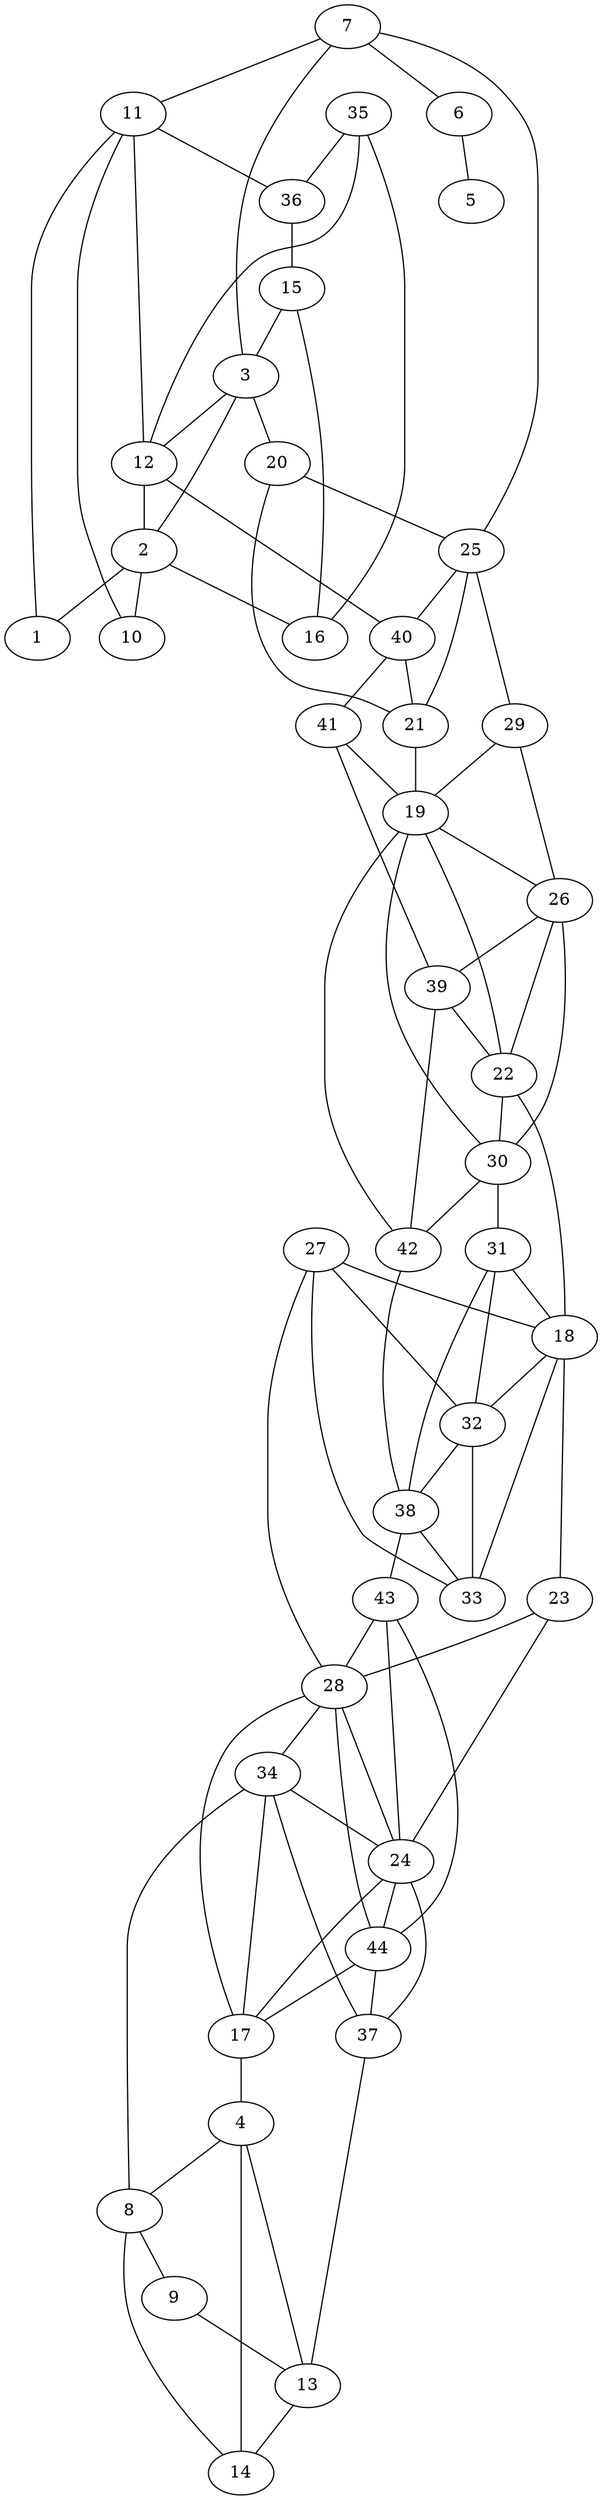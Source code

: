graph pdb4std {
	1	 [aaLength=20,
		sequence=TCVYEWADSYDSKDWDRLRK,
		type=0];
	2	 [aaLength=5,
		sequence=APTLR,
		type=0];
	2 -- 1	 [distance0="24.37407",
		frequency=1,
		type0=2];
	10	 [aaLength=20,
		sequence=TCVYEWADSYDSKDWDRLRK,
		type=0];
	2 -- 10	 [distance0="30.51922",
		frequency=1,
		type0=3];
	16	 [aaLength=4,
		sequence=DKLW,
		type=1];
	2 -- 16	 [distance0="7.0",
		frequency=1,
		type0=4];
	3	 [aaLength=8,
		sequence=SSKQVLGD,
		type=0];
	20	 [aaLength=7,
		sequence=GTRWEKV,
		type=1];
	3 -- 20	 [distance0="10.0",
		frequency=1,
		type0=4];
	3 -- 2	 [distance0="30.81146",
		frequency=1,
		type0=2];
	12	 [aaLength=8,
		sequence=SSKQVLGD,
		type=0];
	3 -- 12	 [distance0="30.55177",
		frequency=1,
		type0=1];
	4	 [aaLength=6,
		sequence=DK,
		type=0];
	8	 [aaLength=4,
		sequence=RETF,
		type=0];
	4 -- 8	 [distance0="22.48092",
		frequency=1,
		type0=2];
	13	 [aaLength=4,
		sequence=RETF,
		type=0];
	4 -- 13	 [distance0="21.19291",
		frequency=1,
		type0=1];
	5	 [aaLength=20,
		sequence=TCVYEWADSYDSKDWDRLRK,
		type=0];
	6	 [aaLength=5,
		sequence=APTLR,
		type=0];
	6 -- 5	 [distance0="24.39465",
		frequency=1,
		type0=1];
	7	 [aaLength=8,
		sequence=SSKQVLGD,
		type=0];
	7 -- 3	 [distance0="33.98414",
		frequency=1,
		type0=2];
	7 -- 6	 [distance0="28.45664",
		frequency=1,
		type0=1];
	11	 [aaLength=5,
		sequence=APTLR,
		type=0];
	7 -- 11	 [distance0="43.15213",
		frequency=1,
		type0=3];
	25	 [aaLength=7,
		sequence=GTRWEKV,
		type=1];
	7 -- 25	 [distance0="10.0",
		frequency=1,
		type0=4];
	9	 [aaLength=6,
		sequence=DK,
		type=0];
	8 -- 9	 [distance0="11.65406",
		distance1="1.0",
		frequency=2,
		type0=1,
		type1=4];
	9 -- 13	 [distance0="37.70948",
		frequency=1,
		type0=3];
	11 -- 1	 [distance0="26.93111",
		frequency=1,
		type0=3];
	11 -- 10	 [distance0="22.04653",
		frequency=1,
		type0=1];
	36	 [aaLength=4,
		sequence=DKLW,
		type=1];
	11 -- 36	 [distance0="7.0",
		frequency=1,
		type0=4];
	12 -- 2	 [distance0="33.46949",
		frequency=1,
		type0=3];
	12 -- 11	 [distance0="31.0658",
		frequency=1,
		type0=2];
	40	 [aaLength=7,
		sequence=GTRWEKV,
		type=1];
	12 -- 40	 [distance0="10.0",
		frequency=1,
		type0=4];
	14	 [aaLength=6,
		sequence=DK,
		type=0];
	13 -- 14	 [distance0="10.86736",
		distance1="1.0",
		frequency=2,
		type0=1,
		type1=4];
	14 -- 8	 [distance0="31.18896",
		frequency=1,
		type0=3];
	14 -- 4	 [distance0="29.76134",
		frequency=1,
		type0=2];
	15	 [aaLength=3,
		sequence=EEF,
		type=1];
	15 -- 3	 [distance0="4.0",
		frequency=1,
		type0=4];
	15 -- 16	 [distance0="9.0",
		frequency=1,
		type0=2];
	17	 [aaLength=11,
		sequence=GEFDFDRIFED,
		type=1];
	17 -- 4	 [distance0="6.0",
		frequency=1,
		type0=4];
	24	 [aaLength=3,
		sequence=DIR,
		type=1];
	17 -- 24	 [distance0="4.0",
		frequency=1,
		type0=3];
	18	 [aaLength=16,
		sequence=SANLHWYKKIDGVWKF,
		type=1];
	23	 [aaLength=3,
		sequence=KFA,
		type=1];
	18 -- 23	 [distance0="0.0",
		frequency=1,
		type0=5];
	32	 [aaLength=4,
		sequence=SANL,
		type=1];
	18 -- 32	 [distance0="0.0",
		frequency=1,
		type0=1];
	19	 [aaLength=15,
		sequence=RVPHQRYKDTTMKEV,
		type=1];
	22	 [aaLength=5,
		sequence=VPHQR,
		type=1];
	19 -- 22	 [distance0="1.0",
		distance1="0.0",
		frequency=2,
		type0=3,
		type1=5];
	26	 [aaLength=14,
		sequence=RVPHQRYKDTTMKE,
		type=1];
	19 -- 26	 [distance0="0.0",
		frequency=1,
		type0=1];
	21	 [aaLength=5,
		sequence=DEVIG,
		type=1];
	20 -- 21	 [distance0="9.0",
		distance1="2.0",
		frequency=2,
		type0=3,
		type1=4];
	20 -- 25	 [distance0="0.0",
		frequency=1,
		type0=1];
	21 -- 19	 [distance0="9.0",
		distance1="4.0",
		frequency=2,
		type0=3,
		type1=4];
	22 -- 18	 [distance0="16.0",
		frequency=1,
		type0=4];
	30	 [aaLength=5,
		sequence=VPHQR,
		type=1];
	22 -- 30	 [distance0="0.0",
		frequency=1,
		type0=1];
	23 -- 24	 [distance0="7.0",
		distance1="4.0",
		frequency=2,
		type0=3,
		type1=4];
	28	 [aaLength=4,
		sequence=PDIR,
		type=1];
	23 -- 28	 [distance0="6.0",
		frequency=1,
		type0=2];
	44	 [aaLength=3,
		sequence=DIR,
		type=1];
	24 -- 44	 [distance0="0.0",
		frequency=1,
		type0=1];
	25 -- 21	 [distance0="9.0",
		frequency=1,
		type0=3];
	29	 [aaLength=5,
		sequence=DEVIG,
		type=1];
	25 -- 29	 [distance0="2.0",
		frequency=1,
		type0=4];
	25 -- 40	 [distance0="0.0",
		frequency=1,
		type0=2];
	26 -- 22	 [distance0="1.0",
		frequency=1,
		type0=3];
	26 -- 30	 [distance0="0.0",
		frequency=1,
		type0=5];
	39	 [aaLength=15,
		sequence=RVPHQRYKDTTMKEV,
		type=1];
	26 -- 39	 [distance0="0.0",
		frequency=1,
		type0=2];
	27	 [aaLength=12,
		sequence=YKKIDGVWKFAG,
		type=1];
	27 -- 18	 [distance0="6.0",
		frequency=1,
		type0=2];
	27 -- 28	 [distance0="2.0",
		frequency=1,
		type0=4];
	27 -- 32	 [distance0="6.0",
		frequency=1,
		type0=3];
	33	 [aaLength=9,
		sequence=HWYKKIDGV,
		type=1];
	27 -- 33	 [distance0="2.0",
		frequency=1,
		type0=1];
	28 -- 17	 [distance0="5.0",
		frequency=1,
		type0=3];
	28 -- 24	 [distance0="1.0",
		frequency=1,
		type0=1];
	34	 [aaLength=10,
		sequence=EFDFDRIFED,
		type=1];
	28 -- 34	 [distance0="2.0",
		frequency=1,
		type0=4];
	28 -- 44	 [distance0="1.0",
		frequency=1,
		type0=2];
	29 -- 19	 [distance0="9.0",
		frequency=1,
		type0=3];
	29 -- 26	 [distance0="4.0",
		frequency=1,
		type0=4];
	30 -- 19	 [distance0="1.0",
		frequency=1,
		type0=3];
	31	 [aaLength=3,
		sequence=KEV,
		type=1];
	30 -- 31	 [distance0="6.0",
		frequency=1,
		type0=4];
	42	 [aaLength=5,
		sequence=VPHQR,
		type=1];
	30 -- 42	 [distance0="0.0",
		frequency=1,
		type0=2];
	31 -- 18	 [distance0="10.0",
		frequency=1,
		type0=1];
	31 -- 32	 [distance0="10.0",
		distance1="7.0",
		frequency=2,
		type0=2,
		type1=4];
	38	 [aaLength=16,
		sequence=SANLHWYKKIDGVWKF,
		type=1];
	31 -- 38	 [distance0="10.0",
		frequency=1,
		type0=3];
	32 -- 33	 [distance0="4.0",
		distance1="0.0",
		frequency=2,
		type0=3,
		type1=5];
	32 -- 38	 [distance0="0.0",
		frequency=1,
		type0=2];
	33 -- 18	 [distance0="4.0",
		frequency=1,
		type0=2];
	34 -- 8	 [distance0="1.0",
		frequency=1,
		type0=4];
	34 -- 17	 [distance0="1.0",
		frequency=1,
		type0=1];
	34 -- 24	 [distance0="5.0",
		frequency=1,
		type0=3];
	37	 [aaLength=11,
		sequence=GEFDFDRIFED,
		type=1];
	34 -- 37	 [distance0="1.0",
		frequency=1,
		type0=2];
	35	 [aaLength=3,
		sequence=EEF,
		type=1];
	35 -- 12	 [distance0="4.0",
		frequency=1,
		type0=4];
	35 -- 16	 [distance0="9.0",
		frequency=1,
		type0=2];
	35 -- 36	 [distance0="9.0",
		frequency=1,
		type0=3];
	36 -- 15	 [distance0="9.0",
		frequency=1,
		type0=2];
	37 -- 13	 [distance0="1.0",
		frequency=1,
		type0=4];
	37 -- 24	 [distance0="4.0",
		frequency=1,
		type0=3];
	38 -- 33	 [distance0="4.0",
		frequency=1,
		type0=3];
	43	 [aaLength=3,
		sequence=KFA,
		type=1];
	38 -- 43	 [distance0="0.0",
		frequency=1,
		type0=5];
	39 -- 22	 [distance0="1.0",
		frequency=1,
		type0=3];
	39 -- 42	 [distance0="0.0",
		frequency=1,
		type0=5];
	40 -- 21	 [distance0="9.0",
		frequency=1,
		type0=3];
	41	 [aaLength=5,
		sequence=DEVIG,
		type=1];
	40 -- 41	 [distance0="2.0",
		frequency=1,
		type0=4];
	41 -- 19	 [distance0="9.0",
		frequency=1,
		type0=3];
	41 -- 39	 [distance0="4.0",
		frequency=1,
		type0=4];
	42 -- 19	 [distance0="1.0",
		frequency=1,
		type0=3];
	42 -- 38	 [distance0="16.0",
		frequency=1,
		type0=4];
	43 -- 24	 [distance0="7.0",
		frequency=1,
		type0=3];
	43 -- 28	 [distance0="6.0",
		frequency=1,
		type0=2];
	43 -- 44	 [distance0="4.0",
		frequency=1,
		type0=4];
	44 -- 17	 [distance0="4.0",
		frequency=1,
		type0=3];
	44 -- 37	 [distance0="1.0",
		frequency=1,
		type0=4];
}

